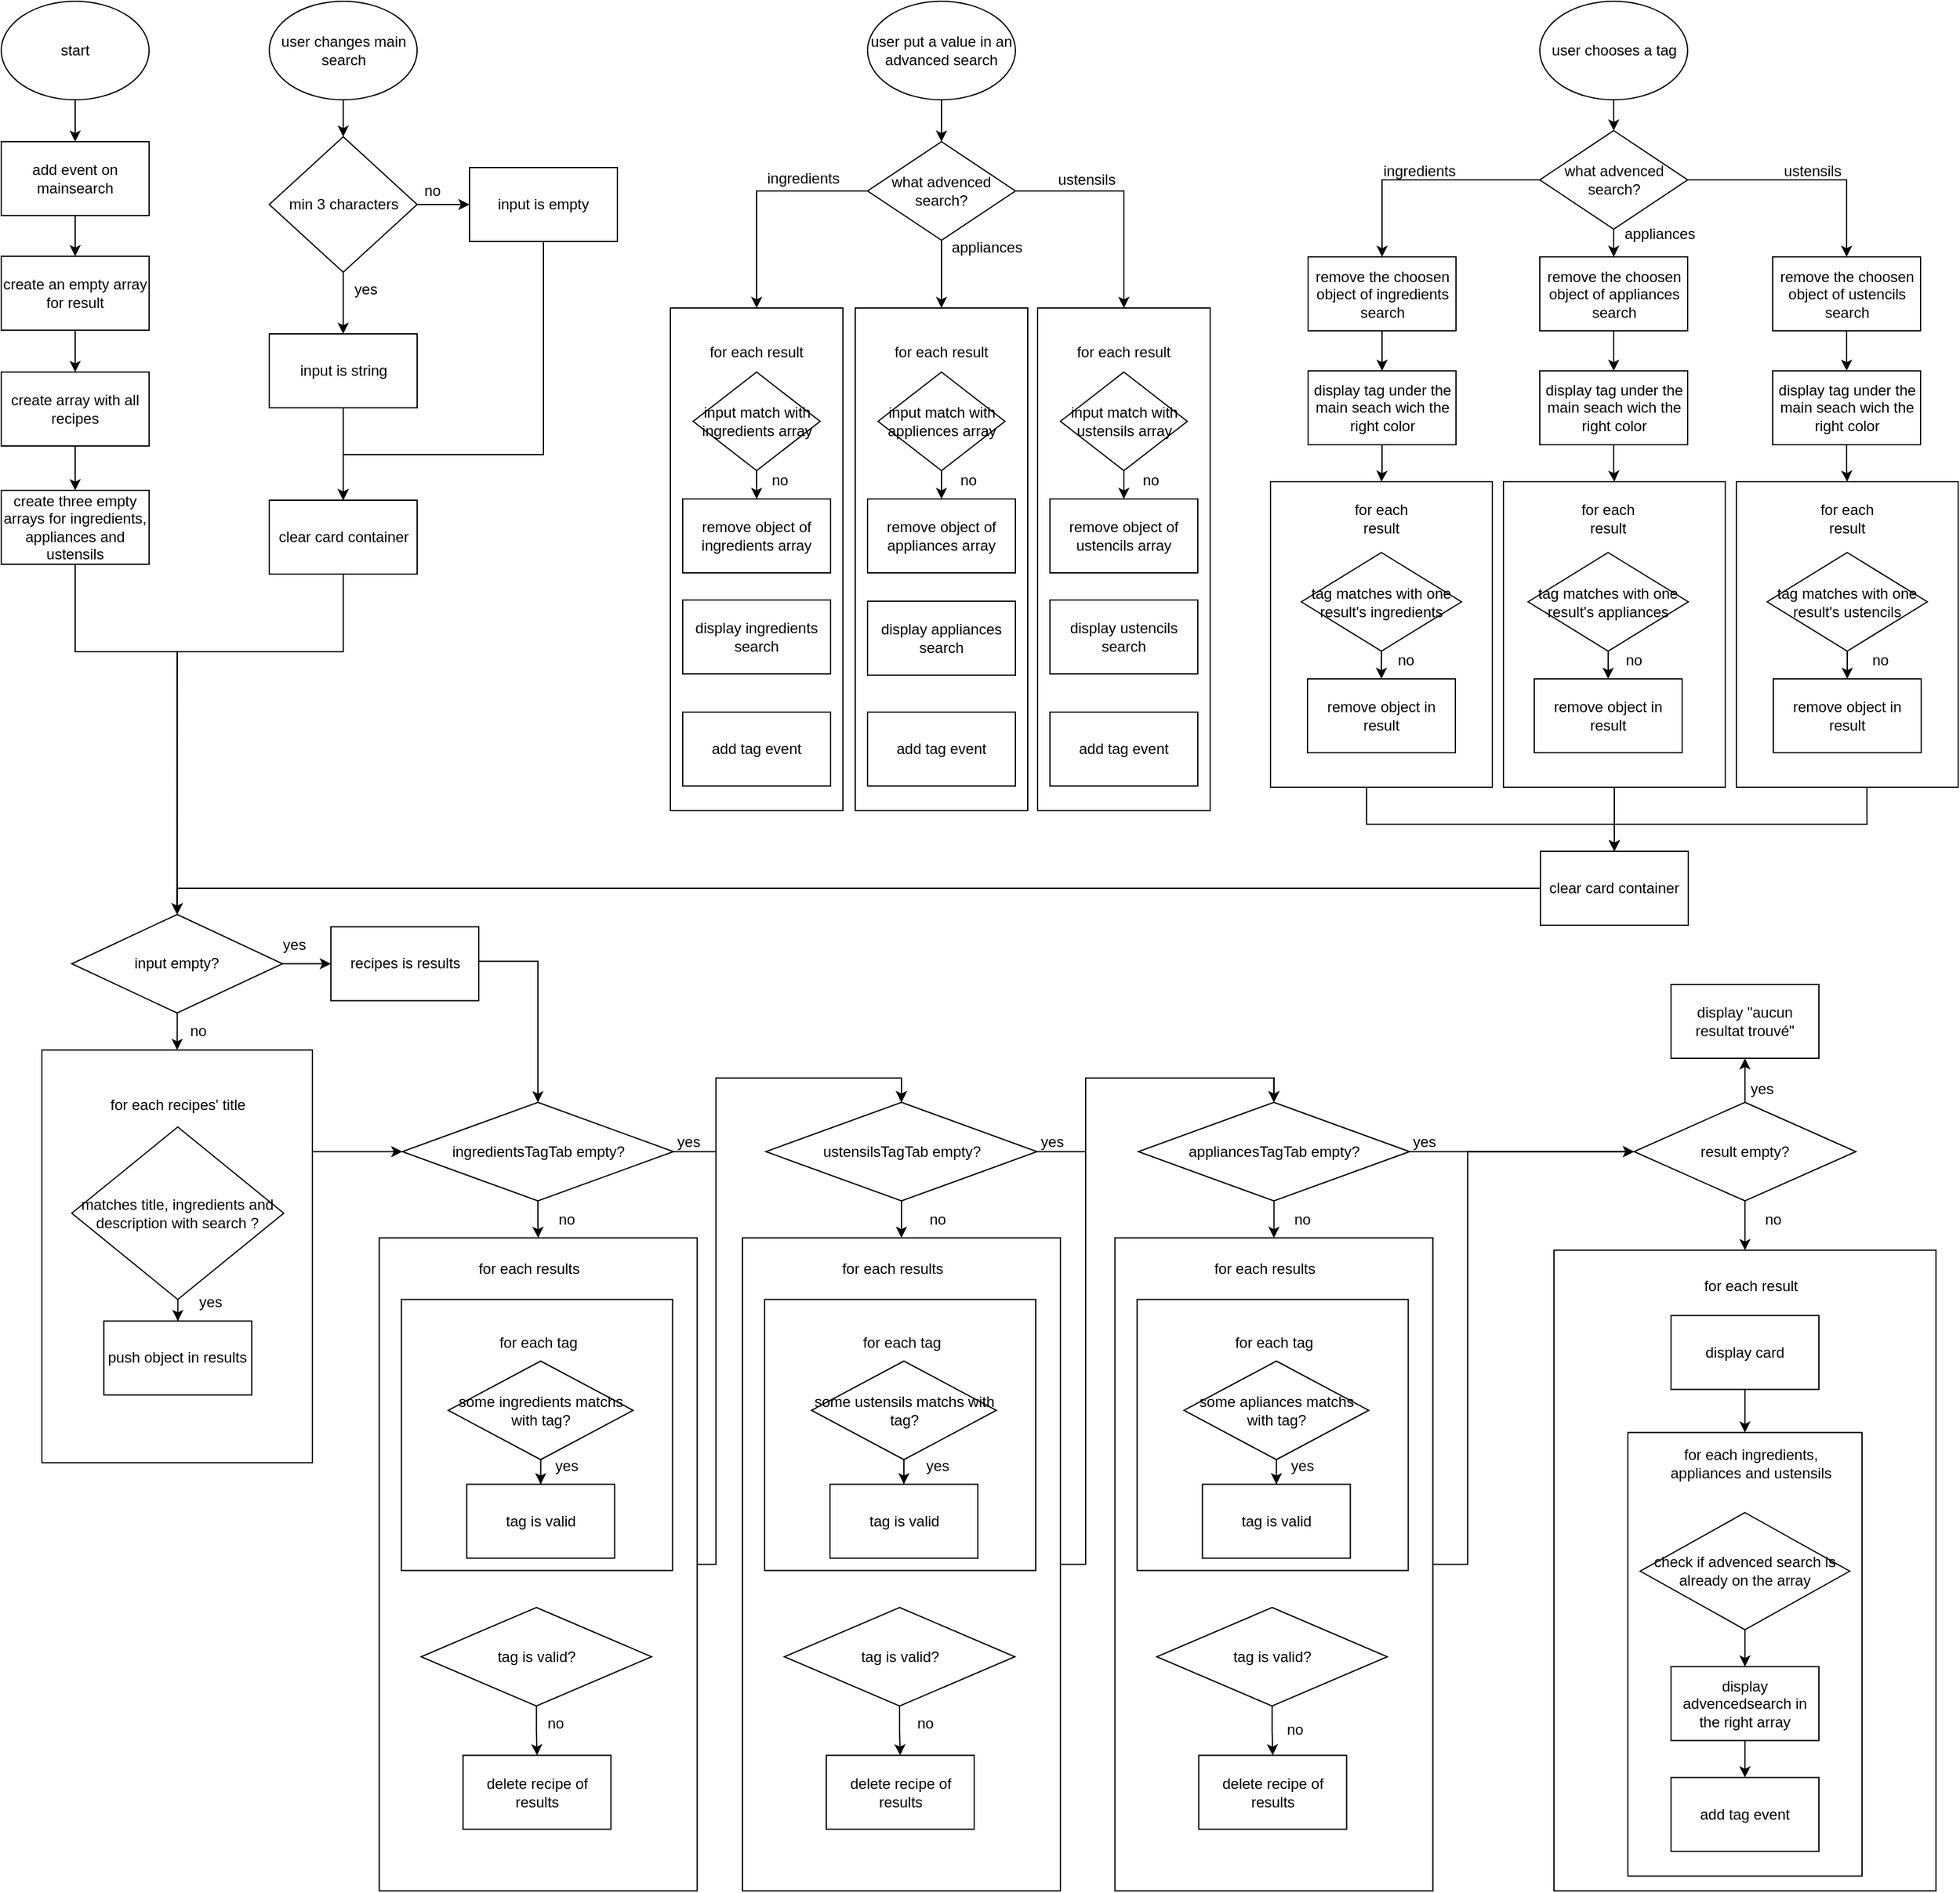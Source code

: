 <mxfile version="20.4.0" type="github">
  <diagram id="KbriIt30uOO37H-ZtImf" name="Page-1">
    <mxGraphModel dx="2417" dy="793" grid="1" gridSize="10" guides="1" tooltips="1" connect="1" arrows="1" fold="1" page="1" pageScale="1" pageWidth="827" pageHeight="1169" math="0" shadow="0">
      <root>
        <mxCell id="0" />
        <mxCell id="1" parent="0" />
        <mxCell id="xCVbTIW3B2MLZQQpv8N_-96" style="edgeStyle=orthogonalEdgeStyle;rounded=0;orthogonalLoop=1;jettySize=auto;html=1;entryX=0.5;entryY=0;entryDx=0;entryDy=0;" edge="1" parent="1" source="xCVbTIW3B2MLZQQpv8N_-14" target="xCVbTIW3B2MLZQQpv8N_-49">
          <mxGeometry relative="1" as="geometry">
            <mxPoint x="-170" y="1290" as="targetPoint" />
            <Array as="points">
              <mxPoint x="-200" y="1321" />
              <mxPoint x="-200" y="926" />
              <mxPoint x="-49" y="926" />
            </Array>
          </mxGeometry>
        </mxCell>
        <mxCell id="xCVbTIW3B2MLZQQpv8N_-14" value="" style="rounded=0;whiteSpace=wrap;html=1;" vertex="1" parent="1">
          <mxGeometry x="-473.25" y="1055.75" width="258" height="530" as="geometry" />
        </mxCell>
        <mxCell id="cJVKDXDCF5ue0vtjtbbO-1" value="" style="rounded=0;whiteSpace=wrap;html=1;" parent="1" vertex="1">
          <mxGeometry x="61" y="301" width="140" height="408" as="geometry" />
        </mxCell>
        <mxCell id="cJVKDXDCF5ue0vtjtbbO-2" style="edgeStyle=orthogonalEdgeStyle;rounded=0;orthogonalLoop=1;jettySize=auto;html=1;entryX=0.5;entryY=0;entryDx=0;entryDy=0;" parent="1" source="cJVKDXDCF5ue0vtjtbbO-3" target="cJVKDXDCF5ue0vtjtbbO-103" edge="1">
          <mxGeometry relative="1" as="geometry" />
        </mxCell>
        <mxCell id="cJVKDXDCF5ue0vtjtbbO-3" value="" style="rounded=0;whiteSpace=wrap;html=1;" parent="1" vertex="1">
          <mxGeometry x="439" y="442" width="180" height="248" as="geometry" />
        </mxCell>
        <mxCell id="cJVKDXDCF5ue0vtjtbbO-4" style="edgeStyle=orthogonalEdgeStyle;rounded=0;orthogonalLoop=1;jettySize=auto;html=1;entryX=0.5;entryY=0;entryDx=0;entryDy=0;" parent="1" source="cJVKDXDCF5ue0vtjtbbO-5" target="cJVKDXDCF5ue0vtjtbbO-103" edge="1">
          <mxGeometry relative="1" as="geometry">
            <Array as="points">
              <mxPoint x="734" y="720" />
              <mxPoint x="529" y="720" />
            </Array>
          </mxGeometry>
        </mxCell>
        <mxCell id="cJVKDXDCF5ue0vtjtbbO-5" value="" style="rounded=0;whiteSpace=wrap;html=1;" parent="1" vertex="1">
          <mxGeometry x="628" y="442" width="180" height="248" as="geometry" />
        </mxCell>
        <mxCell id="cJVKDXDCF5ue0vtjtbbO-6" style="edgeStyle=orthogonalEdgeStyle;rounded=0;orthogonalLoop=1;jettySize=auto;html=1;entryX=0.5;entryY=0;entryDx=0;entryDy=0;" parent="1" source="cJVKDXDCF5ue0vtjtbbO-7" target="cJVKDXDCF5ue0vtjtbbO-20" edge="1">
          <mxGeometry relative="1" as="geometry" />
        </mxCell>
        <mxCell id="cJVKDXDCF5ue0vtjtbbO-7" value="&lt;div&gt;create array with all recipes&lt;/div&gt;" style="rounded=0;whiteSpace=wrap;html=1;" parent="1" vertex="1">
          <mxGeometry x="-780" y="353" width="120" height="60" as="geometry" />
        </mxCell>
        <mxCell id="xCVbTIW3B2MLZQQpv8N_-76" style="edgeStyle=orthogonalEdgeStyle;rounded=0;orthogonalLoop=1;jettySize=auto;html=1;entryX=0.5;entryY=0;entryDx=0;entryDy=0;" edge="1" parent="1" source="cJVKDXDCF5ue0vtjtbbO-20" target="xCVbTIW3B2MLZQQpv8N_-1">
          <mxGeometry relative="1" as="geometry">
            <mxPoint x="-637" y="660" as="targetPoint" />
            <Array as="points">
              <mxPoint x="-720" y="580" />
              <mxPoint x="-637" y="580" />
            </Array>
          </mxGeometry>
        </mxCell>
        <mxCell id="cJVKDXDCF5ue0vtjtbbO-20" value="create three empty arrays for ingredients, appliances and ustensils" style="rounded=0;whiteSpace=wrap;html=1;" parent="1" vertex="1">
          <mxGeometry x="-780" y="449" width="120" height="60" as="geometry" />
        </mxCell>
        <mxCell id="cJVKDXDCF5ue0vtjtbbO-23" style="edgeStyle=orthogonalEdgeStyle;rounded=0;orthogonalLoop=1;jettySize=auto;html=1;entryX=0.5;entryY=0;entryDx=0;entryDy=0;" parent="1" source="cJVKDXDCF5ue0vtjtbbO-24" target="cJVKDXDCF5ue0vtjtbbO-7" edge="1">
          <mxGeometry relative="1" as="geometry" />
        </mxCell>
        <mxCell id="cJVKDXDCF5ue0vtjtbbO-24" value="create an empty array for result" style="rounded=0;whiteSpace=wrap;html=1;" parent="1" vertex="1">
          <mxGeometry x="-780" y="259" width="120" height="60" as="geometry" />
        </mxCell>
        <mxCell id="cJVKDXDCF5ue0vtjtbbO-27" style="edgeStyle=orthogonalEdgeStyle;rounded=0;orthogonalLoop=1;jettySize=auto;html=1;entryX=0.5;entryY=0;entryDx=0;entryDy=0;" parent="1" source="cJVKDXDCF5ue0vtjtbbO-28" target="cJVKDXDCF5ue0vtjtbbO-30" edge="1">
          <mxGeometry relative="1" as="geometry" />
        </mxCell>
        <mxCell id="cJVKDXDCF5ue0vtjtbbO-28" value="user changes main search" style="ellipse;whiteSpace=wrap;html=1;" parent="1" vertex="1">
          <mxGeometry x="-562.5" y="52" width="120" height="80" as="geometry" />
        </mxCell>
        <mxCell id="xCVbTIW3B2MLZQQpv8N_-75" style="edgeStyle=orthogonalEdgeStyle;rounded=0;orthogonalLoop=1;jettySize=auto;html=1;" edge="1" parent="1" source="cJVKDXDCF5ue0vtjtbbO-30" target="xCVbTIW3B2MLZQQpv8N_-73">
          <mxGeometry relative="1" as="geometry" />
        </mxCell>
        <mxCell id="xCVbTIW3B2MLZQQpv8N_-80" style="edgeStyle=orthogonalEdgeStyle;rounded=0;orthogonalLoop=1;jettySize=auto;html=1;entryX=0.5;entryY=0;entryDx=0;entryDy=0;" edge="1" parent="1" source="cJVKDXDCF5ue0vtjtbbO-30" target="xCVbTIW3B2MLZQQpv8N_-72">
          <mxGeometry relative="1" as="geometry" />
        </mxCell>
        <mxCell id="cJVKDXDCF5ue0vtjtbbO-30" value="min 3 characters" style="rhombus;whiteSpace=wrap;html=1;" parent="1" vertex="1">
          <mxGeometry x="-562.5" y="162" width="120" height="110" as="geometry" />
        </mxCell>
        <mxCell id="cJVKDXDCF5ue0vtjtbbO-31" style="edgeStyle=orthogonalEdgeStyle;rounded=0;orthogonalLoop=1;jettySize=auto;html=1;entryX=0.5;entryY=0;entryDx=0;entryDy=0;" parent="1" source="cJVKDXDCF5ue0vtjtbbO-32" target="cJVKDXDCF5ue0vtjtbbO-34" edge="1">
          <mxGeometry relative="1" as="geometry" />
        </mxCell>
        <mxCell id="cJVKDXDCF5ue0vtjtbbO-32" value="start" style="ellipse;whiteSpace=wrap;html=1;" parent="1" vertex="1">
          <mxGeometry x="-780" y="52" width="120" height="80" as="geometry" />
        </mxCell>
        <mxCell id="cJVKDXDCF5ue0vtjtbbO-33" style="edgeStyle=orthogonalEdgeStyle;rounded=0;orthogonalLoop=1;jettySize=auto;html=1;entryX=0.5;entryY=0;entryDx=0;entryDy=0;" parent="1" source="cJVKDXDCF5ue0vtjtbbO-34" target="cJVKDXDCF5ue0vtjtbbO-24" edge="1">
          <mxGeometry relative="1" as="geometry" />
        </mxCell>
        <mxCell id="cJVKDXDCF5ue0vtjtbbO-34" value="add event on mainsearch" style="rounded=0;whiteSpace=wrap;html=1;" parent="1" vertex="1">
          <mxGeometry x="-780" y="166" width="120" height="60" as="geometry" />
        </mxCell>
        <mxCell id="xCVbTIW3B2MLZQQpv8N_-93" style="edgeStyle=orthogonalEdgeStyle;rounded=0;orthogonalLoop=1;jettySize=auto;html=1;" edge="1" parent="1" source="cJVKDXDCF5ue0vtjtbbO-40" target="cJVKDXDCF5ue0vtjtbbO-52">
          <mxGeometry relative="1" as="geometry" />
        </mxCell>
        <mxCell id="xCVbTIW3B2MLZQQpv8N_-94" style="edgeStyle=orthogonalEdgeStyle;rounded=0;orthogonalLoop=1;jettySize=auto;html=1;exitX=0.5;exitY=1;exitDx=0;exitDy=0;" edge="1" parent="1" source="cJVKDXDCF5ue0vtjtbbO-40" target="cJVKDXDCF5ue0vtjtbbO-64">
          <mxGeometry relative="1" as="geometry" />
        </mxCell>
        <mxCell id="cJVKDXDCF5ue0vtjtbbO-40" value="result empty?" style="rhombus;whiteSpace=wrap;html=1;" parent="1" vertex="1">
          <mxGeometry x="545" y="945.75" width="180" height="80" as="geometry" />
        </mxCell>
        <mxCell id="cJVKDXDCF5ue0vtjtbbO-52" value="display &quot;aucun resultat trouvé&quot;" style="rounded=0;whiteSpace=wrap;html=1;" parent="1" vertex="1">
          <mxGeometry x="575" y="850" width="120" height="60" as="geometry" />
        </mxCell>
        <mxCell id="cJVKDXDCF5ue0vtjtbbO-53" style="edgeStyle=orthogonalEdgeStyle;rounded=0;orthogonalLoop=1;jettySize=auto;html=1;entryX=0.5;entryY=0;entryDx=0;entryDy=0;" parent="1" source="cJVKDXDCF5ue0vtjtbbO-54" target="xCVbTIW3B2MLZQQpv8N_-1" edge="1">
          <mxGeometry relative="1" as="geometry">
            <mxPoint x="-502.5" y="554.5" as="targetPoint" />
            <Array as="points">
              <mxPoint x="-502" y="580" />
              <mxPoint x="-637" y="580" />
            </Array>
          </mxGeometry>
        </mxCell>
        <mxCell id="cJVKDXDCF5ue0vtjtbbO-54" value="clear card container" style="rounded=0;whiteSpace=wrap;html=1;" parent="1" vertex="1">
          <mxGeometry x="-562.5" y="457" width="120" height="60" as="geometry" />
        </mxCell>
        <mxCell id="6vNVsLpBP_20VUj0_J83-15" style="edgeStyle=orthogonalEdgeStyle;rounded=0;orthogonalLoop=1;jettySize=auto;html=1;entryX=0.5;entryY=0;entryDx=0;entryDy=0;" parent="1" source="cJVKDXDCF5ue0vtjtbbO-55" target="cJVKDXDCF5ue0vtjtbbO-111" edge="1">
          <mxGeometry relative="1" as="geometry" />
        </mxCell>
        <mxCell id="cJVKDXDCF5ue0vtjtbbO-55" value="user put a value in an advanced search" style="ellipse;whiteSpace=wrap;html=1;" parent="1" vertex="1">
          <mxGeometry x="-77" y="52" width="120" height="80" as="geometry" />
        </mxCell>
        <mxCell id="cJVKDXDCF5ue0vtjtbbO-56" value="" style="rounded=0;whiteSpace=wrap;html=1;" parent="1" vertex="1">
          <mxGeometry x="-237" y="301" width="140" height="408" as="geometry" />
        </mxCell>
        <mxCell id="xCVbTIW3B2MLZQQpv8N_-130" style="edgeStyle=orthogonalEdgeStyle;rounded=0;orthogonalLoop=1;jettySize=auto;html=1;entryX=0.5;entryY=0;entryDx=0;entryDy=0;" edge="1" parent="1" source="cJVKDXDCF5ue0vtjtbbO-57" target="cJVKDXDCF5ue0vtjtbbO-107">
          <mxGeometry relative="1" as="geometry" />
        </mxCell>
        <mxCell id="cJVKDXDCF5ue0vtjtbbO-57" value="input match with ingredients array" style="rhombus;whiteSpace=wrap;html=1;" parent="1" vertex="1">
          <mxGeometry x="-218.5" y="353" width="103" height="80" as="geometry" />
        </mxCell>
        <mxCell id="cJVKDXDCF5ue0vtjtbbO-58" style="edgeStyle=orthogonalEdgeStyle;rounded=0;orthogonalLoop=1;jettySize=auto;html=1;" parent="1" source="cJVKDXDCF5ue0vtjtbbO-59" target="cJVKDXDCF5ue0vtjtbbO-81" edge="1">
          <mxGeometry relative="1" as="geometry" />
        </mxCell>
        <mxCell id="cJVKDXDCF5ue0vtjtbbO-59" value="user chooses a tag" style="ellipse;whiteSpace=wrap;html=1;" parent="1" vertex="1">
          <mxGeometry x="468.5" y="52" width="120" height="80" as="geometry" />
        </mxCell>
        <mxCell id="cJVKDXDCF5ue0vtjtbbO-60" style="edgeStyle=orthogonalEdgeStyle;rounded=0;orthogonalLoop=1;jettySize=auto;html=1;entryX=0.5;entryY=0;entryDx=0;entryDy=0;" parent="1" source="cJVKDXDCF5ue0vtjtbbO-61" target="cJVKDXDCF5ue0vtjtbbO-76" edge="1">
          <mxGeometry relative="1" as="geometry" />
        </mxCell>
        <mxCell id="cJVKDXDCF5ue0vtjtbbO-61" value="display tag under the main seach wich the right color" style="rounded=0;whiteSpace=wrap;html=1;" parent="1" vertex="1">
          <mxGeometry x="280.5" y="352" width="120" height="60" as="geometry" />
        </mxCell>
        <mxCell id="cJVKDXDCF5ue0vtjtbbO-62" style="edgeStyle=orthogonalEdgeStyle;rounded=0;orthogonalLoop=1;jettySize=auto;html=1;entryX=0.5;entryY=0;entryDx=0;entryDy=0;" parent="1" source="cJVKDXDCF5ue0vtjtbbO-63" target="cJVKDXDCF5ue0vtjtbbO-61" edge="1">
          <mxGeometry relative="1" as="geometry" />
        </mxCell>
        <mxCell id="cJVKDXDCF5ue0vtjtbbO-63" value="remove the choosen object of ingredients search" style="rounded=0;whiteSpace=wrap;html=1;" parent="1" vertex="1">
          <mxGeometry x="280.5" y="259.5" width="120" height="60" as="geometry" />
        </mxCell>
        <mxCell id="cJVKDXDCF5ue0vtjtbbO-64" value="" style="rounded=0;whiteSpace=wrap;html=1;" parent="1" vertex="1">
          <mxGeometry x="480" y="1065.75" width="310" height="520" as="geometry" />
        </mxCell>
        <mxCell id="cJVKDXDCF5ue0vtjtbbO-65" value="for each result" style="text;html=1;strokeColor=none;fillColor=none;align=center;verticalAlign=middle;whiteSpace=wrap;rounded=0;" parent="1" vertex="1">
          <mxGeometry x="600" y="1080.25" width="80" height="30" as="geometry" />
        </mxCell>
        <mxCell id="cJVKDXDCF5ue0vtjtbbO-66" style="edgeStyle=orthogonalEdgeStyle;rounded=0;orthogonalLoop=1;jettySize=auto;html=1;entryX=0.5;entryY=0;entryDx=0;entryDy=0;" parent="1" source="cJVKDXDCF5ue0vtjtbbO-67" target="cJVKDXDCF5ue0vtjtbbO-68" edge="1">
          <mxGeometry relative="1" as="geometry" />
        </mxCell>
        <mxCell id="cJVKDXDCF5ue0vtjtbbO-67" value="display card" style="rounded=0;whiteSpace=wrap;html=1;" parent="1" vertex="1">
          <mxGeometry x="575" y="1118.75" width="120" height="60" as="geometry" />
        </mxCell>
        <mxCell id="cJVKDXDCF5ue0vtjtbbO-68" value="" style="rounded=0;whiteSpace=wrap;html=1;" parent="1" vertex="1">
          <mxGeometry x="540" y="1213.75" width="190" height="360" as="geometry" />
        </mxCell>
        <mxCell id="cJVKDXDCF5ue0vtjtbbO-69" style="edgeStyle=orthogonalEdgeStyle;rounded=0;orthogonalLoop=1;jettySize=auto;html=1;" parent="1" source="cJVKDXDCF5ue0vtjtbbO-70" target="cJVKDXDCF5ue0vtjtbbO-74" edge="1">
          <mxGeometry relative="1" as="geometry" />
        </mxCell>
        <mxCell id="cJVKDXDCF5ue0vtjtbbO-70" value="display advencedsearch in the right array" style="rounded=0;whiteSpace=wrap;html=1;" parent="1" vertex="1">
          <mxGeometry x="575" y="1403.75" width="120" height="60" as="geometry" />
        </mxCell>
        <mxCell id="cJVKDXDCF5ue0vtjtbbO-71" style="edgeStyle=orthogonalEdgeStyle;rounded=0;orthogonalLoop=1;jettySize=auto;html=1;" parent="1" source="cJVKDXDCF5ue0vtjtbbO-72" target="cJVKDXDCF5ue0vtjtbbO-70" edge="1">
          <mxGeometry relative="1" as="geometry" />
        </mxCell>
        <mxCell id="cJVKDXDCF5ue0vtjtbbO-72" value="check if advenced search is already on the array" style="rhombus;whiteSpace=wrap;html=1;" parent="1" vertex="1">
          <mxGeometry x="550" y="1278.75" width="170" height="95" as="geometry" />
        </mxCell>
        <mxCell id="cJVKDXDCF5ue0vtjtbbO-73" value="for each ingredients, appliances and ustensils" style="text;html=1;strokeColor=none;fillColor=none;align=center;verticalAlign=middle;whiteSpace=wrap;rounded=0;" parent="1" vertex="1">
          <mxGeometry x="565" y="1223.75" width="150" height="30" as="geometry" />
        </mxCell>
        <mxCell id="cJVKDXDCF5ue0vtjtbbO-74" value="add tag event" style="rounded=0;whiteSpace=wrap;html=1;" parent="1" vertex="1">
          <mxGeometry x="575" y="1493.75" width="120" height="60" as="geometry" />
        </mxCell>
        <mxCell id="cJVKDXDCF5ue0vtjtbbO-75" style="edgeStyle=orthogonalEdgeStyle;rounded=0;orthogonalLoop=1;jettySize=auto;html=1;entryX=0.5;entryY=0;entryDx=0;entryDy=0;" parent="1" source="cJVKDXDCF5ue0vtjtbbO-76" target="cJVKDXDCF5ue0vtjtbbO-103" edge="1">
          <mxGeometry relative="1" as="geometry">
            <Array as="points">
              <mxPoint x="328" y="720" />
              <mxPoint x="529" y="720" />
            </Array>
          </mxGeometry>
        </mxCell>
        <mxCell id="cJVKDXDCF5ue0vtjtbbO-76" value="" style="rounded=0;whiteSpace=wrap;html=1;" parent="1" vertex="1">
          <mxGeometry x="250" y="442" width="180" height="248" as="geometry" />
        </mxCell>
        <mxCell id="cJVKDXDCF5ue0vtjtbbO-77" value="for each result" style="text;html=1;strokeColor=none;fillColor=none;align=center;verticalAlign=middle;whiteSpace=wrap;rounded=0;" parent="1" vertex="1">
          <mxGeometry x="310" y="457" width="60" height="30" as="geometry" />
        </mxCell>
        <mxCell id="cJVKDXDCF5ue0vtjtbbO-78" style="edgeStyle=orthogonalEdgeStyle;rounded=0;orthogonalLoop=1;jettySize=auto;html=1;entryX=0.5;entryY=0;entryDx=0;entryDy=0;" parent="1" source="cJVKDXDCF5ue0vtjtbbO-81" target="cJVKDXDCF5ue0vtjtbbO-63" edge="1">
          <mxGeometry relative="1" as="geometry" />
        </mxCell>
        <mxCell id="cJVKDXDCF5ue0vtjtbbO-79" style="edgeStyle=orthogonalEdgeStyle;rounded=0;orthogonalLoop=1;jettySize=auto;html=1;" parent="1" source="cJVKDXDCF5ue0vtjtbbO-81" target="cJVKDXDCF5ue0vtjtbbO-85" edge="1">
          <mxGeometry relative="1" as="geometry" />
        </mxCell>
        <mxCell id="cJVKDXDCF5ue0vtjtbbO-80" style="edgeStyle=orthogonalEdgeStyle;rounded=0;orthogonalLoop=1;jettySize=auto;html=1;" parent="1" source="cJVKDXDCF5ue0vtjtbbO-81" target="cJVKDXDCF5ue0vtjtbbO-83" edge="1">
          <mxGeometry relative="1" as="geometry" />
        </mxCell>
        <mxCell id="cJVKDXDCF5ue0vtjtbbO-81" value="what advenced search?" style="rhombus;whiteSpace=wrap;html=1;" parent="1" vertex="1">
          <mxGeometry x="468.5" y="157" width="120" height="80" as="geometry" />
        </mxCell>
        <mxCell id="cJVKDXDCF5ue0vtjtbbO-82" value="" style="edgeStyle=orthogonalEdgeStyle;rounded=0;orthogonalLoop=1;jettySize=auto;html=1;" parent="1" source="cJVKDXDCF5ue0vtjtbbO-83" target="cJVKDXDCF5ue0vtjtbbO-97" edge="1">
          <mxGeometry relative="1" as="geometry" />
        </mxCell>
        <mxCell id="cJVKDXDCF5ue0vtjtbbO-83" value="remove the choosen object of appliances search" style="rounded=0;whiteSpace=wrap;html=1;" parent="1" vertex="1">
          <mxGeometry x="468.5" y="259.5" width="120" height="60" as="geometry" />
        </mxCell>
        <mxCell id="cJVKDXDCF5ue0vtjtbbO-84" style="edgeStyle=orthogonalEdgeStyle;rounded=0;orthogonalLoop=1;jettySize=auto;html=1;" parent="1" source="cJVKDXDCF5ue0vtjtbbO-85" target="cJVKDXDCF5ue0vtjtbbO-95" edge="1">
          <mxGeometry relative="1" as="geometry" />
        </mxCell>
        <mxCell id="cJVKDXDCF5ue0vtjtbbO-85" value="remove the choosen object of ustencils search" style="rounded=0;whiteSpace=wrap;html=1;" parent="1" vertex="1">
          <mxGeometry x="657.5" y="259.5" width="120" height="60" as="geometry" />
        </mxCell>
        <mxCell id="cJVKDXDCF5ue0vtjtbbO-86" style="edgeStyle=orthogonalEdgeStyle;rounded=0;orthogonalLoop=1;jettySize=auto;html=1;" parent="1" source="cJVKDXDCF5ue0vtjtbbO-87" target="cJVKDXDCF5ue0vtjtbbO-99" edge="1">
          <mxGeometry relative="1" as="geometry" />
        </mxCell>
        <mxCell id="cJVKDXDCF5ue0vtjtbbO-87" value="tag matches with one result&#39;s ingredients" style="rhombus;whiteSpace=wrap;html=1;" parent="1" vertex="1">
          <mxGeometry x="275" y="499.5" width="130" height="80" as="geometry" />
        </mxCell>
        <mxCell id="cJVKDXDCF5ue0vtjtbbO-88" value="for each result" style="text;html=1;strokeColor=none;fillColor=none;align=center;verticalAlign=middle;whiteSpace=wrap;rounded=0;" parent="1" vertex="1">
          <mxGeometry x="688" y="457" width="60" height="30" as="geometry" />
        </mxCell>
        <mxCell id="cJVKDXDCF5ue0vtjtbbO-89" style="edgeStyle=orthogonalEdgeStyle;rounded=0;orthogonalLoop=1;jettySize=auto;html=1;" parent="1" source="cJVKDXDCF5ue0vtjtbbO-90" target="cJVKDXDCF5ue0vtjtbbO-101" edge="1">
          <mxGeometry relative="1" as="geometry" />
        </mxCell>
        <mxCell id="cJVKDXDCF5ue0vtjtbbO-90" value="tag matches with one result&#39;s ustencils" style="rhombus;whiteSpace=wrap;html=1;" parent="1" vertex="1">
          <mxGeometry x="653" y="499.5" width="130" height="80" as="geometry" />
        </mxCell>
        <mxCell id="cJVKDXDCF5ue0vtjtbbO-91" value="for each result" style="text;html=1;strokeColor=none;fillColor=none;align=center;verticalAlign=middle;whiteSpace=wrap;rounded=0;" parent="1" vertex="1">
          <mxGeometry x="494" y="457" width="60" height="30" as="geometry" />
        </mxCell>
        <mxCell id="cJVKDXDCF5ue0vtjtbbO-92" style="edgeStyle=orthogonalEdgeStyle;rounded=0;orthogonalLoop=1;jettySize=auto;html=1;entryX=0.5;entryY=0;entryDx=0;entryDy=0;" parent="1" source="cJVKDXDCF5ue0vtjtbbO-93" target="cJVKDXDCF5ue0vtjtbbO-100" edge="1">
          <mxGeometry relative="1" as="geometry" />
        </mxCell>
        <mxCell id="cJVKDXDCF5ue0vtjtbbO-93" value="tag matches with one result&#39;s appliances" style="rhombus;whiteSpace=wrap;html=1;" parent="1" vertex="1">
          <mxGeometry x="459" y="499.5" width="130" height="80" as="geometry" />
        </mxCell>
        <mxCell id="cJVKDXDCF5ue0vtjtbbO-94" style="edgeStyle=orthogonalEdgeStyle;rounded=0;orthogonalLoop=1;jettySize=auto;html=1;entryX=0.5;entryY=0;entryDx=0;entryDy=0;" parent="1" source="cJVKDXDCF5ue0vtjtbbO-95" target="cJVKDXDCF5ue0vtjtbbO-5" edge="1">
          <mxGeometry relative="1" as="geometry" />
        </mxCell>
        <mxCell id="cJVKDXDCF5ue0vtjtbbO-95" value="display tag under the main seach wich the right color" style="rounded=0;whiteSpace=wrap;html=1;" parent="1" vertex="1">
          <mxGeometry x="657.5" y="352" width="120" height="60" as="geometry" />
        </mxCell>
        <mxCell id="cJVKDXDCF5ue0vtjtbbO-96" style="edgeStyle=orthogonalEdgeStyle;rounded=0;orthogonalLoop=1;jettySize=auto;html=1;entryX=0.5;entryY=0;entryDx=0;entryDy=0;" parent="1" source="cJVKDXDCF5ue0vtjtbbO-97" target="cJVKDXDCF5ue0vtjtbbO-3" edge="1">
          <mxGeometry relative="1" as="geometry" />
        </mxCell>
        <mxCell id="cJVKDXDCF5ue0vtjtbbO-97" value="display tag under the main seach wich the right color" style="rounded=0;whiteSpace=wrap;html=1;" parent="1" vertex="1">
          <mxGeometry x="468.5" y="352" width="120" height="60" as="geometry" />
        </mxCell>
        <mxCell id="cJVKDXDCF5ue0vtjtbbO-98" value="for each result" style="text;html=1;strokeColor=none;fillColor=none;align=center;verticalAlign=middle;whiteSpace=wrap;rounded=0;" parent="1" vertex="1">
          <mxGeometry x="-207" y="322" width="80" height="30" as="geometry" />
        </mxCell>
        <mxCell id="cJVKDXDCF5ue0vtjtbbO-99" value="remove object in result" style="rounded=0;whiteSpace=wrap;html=1;" parent="1" vertex="1">
          <mxGeometry x="280" y="602" width="120" height="60" as="geometry" />
        </mxCell>
        <mxCell id="cJVKDXDCF5ue0vtjtbbO-100" value="remove object in result" style="rounded=0;whiteSpace=wrap;html=1;" parent="1" vertex="1">
          <mxGeometry x="464" y="602" width="120" height="60" as="geometry" />
        </mxCell>
        <mxCell id="cJVKDXDCF5ue0vtjtbbO-101" value="remove object in result" style="rounded=0;whiteSpace=wrap;html=1;" parent="1" vertex="1">
          <mxGeometry x="658" y="602" width="120" height="60" as="geometry" />
        </mxCell>
        <mxCell id="xCVbTIW3B2MLZQQpv8N_-95" style="edgeStyle=orthogonalEdgeStyle;rounded=0;orthogonalLoop=1;jettySize=auto;html=1;entryX=0.5;entryY=0;entryDx=0;entryDy=0;" edge="1" parent="1" source="cJVKDXDCF5ue0vtjtbbO-103" target="xCVbTIW3B2MLZQQpv8N_-1">
          <mxGeometry relative="1" as="geometry" />
        </mxCell>
        <mxCell id="cJVKDXDCF5ue0vtjtbbO-103" value="clear card container" style="rounded=0;whiteSpace=wrap;html=1;" parent="1" vertex="1">
          <mxGeometry x="469" y="742" width="120" height="60" as="geometry" />
        </mxCell>
        <mxCell id="cJVKDXDCF5ue0vtjtbbO-107" value="remove object of ingredients array" style="rounded=0;whiteSpace=wrap;html=1;" parent="1" vertex="1">
          <mxGeometry x="-227" y="456" width="120" height="60" as="geometry" />
        </mxCell>
        <mxCell id="cJVKDXDCF5ue0vtjtbbO-108" style="edgeStyle=orthogonalEdgeStyle;rounded=0;orthogonalLoop=1;jettySize=auto;html=1;entryX=0.5;entryY=0;entryDx=0;entryDy=0;" parent="1" source="cJVKDXDCF5ue0vtjtbbO-111" target="cJVKDXDCF5ue0vtjtbbO-113" edge="1">
          <mxGeometry relative="1" as="geometry" />
        </mxCell>
        <mxCell id="cJVKDXDCF5ue0vtjtbbO-109" style="edgeStyle=orthogonalEdgeStyle;rounded=0;orthogonalLoop=1;jettySize=auto;html=1;entryX=0.5;entryY=0;entryDx=0;entryDy=0;" parent="1" source="cJVKDXDCF5ue0vtjtbbO-111" target="cJVKDXDCF5ue0vtjtbbO-56" edge="1">
          <mxGeometry relative="1" as="geometry" />
        </mxCell>
        <mxCell id="cJVKDXDCF5ue0vtjtbbO-110" style="edgeStyle=orthogonalEdgeStyle;rounded=0;orthogonalLoop=1;jettySize=auto;html=1;entryX=0.5;entryY=0;entryDx=0;entryDy=0;" parent="1" source="cJVKDXDCF5ue0vtjtbbO-111" target="cJVKDXDCF5ue0vtjtbbO-1" edge="1">
          <mxGeometry relative="1" as="geometry" />
        </mxCell>
        <mxCell id="cJVKDXDCF5ue0vtjtbbO-111" value="what advenced search?" style="rhombus;whiteSpace=wrap;html=1;" parent="1" vertex="1">
          <mxGeometry x="-77" y="166" width="120" height="80" as="geometry" />
        </mxCell>
        <mxCell id="cJVKDXDCF5ue0vtjtbbO-112" value="remove object of ustencils array" style="rounded=0;whiteSpace=wrap;html=1;" parent="1" vertex="1">
          <mxGeometry x="71" y="456" width="120" height="60" as="geometry" />
        </mxCell>
        <mxCell id="cJVKDXDCF5ue0vtjtbbO-113" value="" style="rounded=0;whiteSpace=wrap;html=1;" parent="1" vertex="1">
          <mxGeometry x="-87" y="301" width="140" height="408" as="geometry" />
        </mxCell>
        <mxCell id="xCVbTIW3B2MLZQQpv8N_-131" style="edgeStyle=orthogonalEdgeStyle;rounded=0;orthogonalLoop=1;jettySize=auto;html=1;" edge="1" parent="1" source="cJVKDXDCF5ue0vtjtbbO-114" target="cJVKDXDCF5ue0vtjtbbO-116">
          <mxGeometry relative="1" as="geometry" />
        </mxCell>
        <mxCell id="cJVKDXDCF5ue0vtjtbbO-114" value="input match with appliences array" style="rhombus;whiteSpace=wrap;html=1;" parent="1" vertex="1">
          <mxGeometry x="-68.5" y="353" width="103" height="80" as="geometry" />
        </mxCell>
        <mxCell id="cJVKDXDCF5ue0vtjtbbO-115" value="for each result" style="text;html=1;strokeColor=none;fillColor=none;align=center;verticalAlign=middle;whiteSpace=wrap;rounded=0;" parent="1" vertex="1">
          <mxGeometry x="-57" y="322" width="80" height="30" as="geometry" />
        </mxCell>
        <mxCell id="cJVKDXDCF5ue0vtjtbbO-116" value="remove object of appliances array" style="rounded=0;whiteSpace=wrap;html=1;" parent="1" vertex="1">
          <mxGeometry x="-77" y="456" width="120" height="60" as="geometry" />
        </mxCell>
        <mxCell id="xCVbTIW3B2MLZQQpv8N_-132" style="edgeStyle=orthogonalEdgeStyle;rounded=0;orthogonalLoop=1;jettySize=auto;html=1;" edge="1" parent="1" source="cJVKDXDCF5ue0vtjtbbO-117" target="cJVKDXDCF5ue0vtjtbbO-112">
          <mxGeometry relative="1" as="geometry" />
        </mxCell>
        <mxCell id="cJVKDXDCF5ue0vtjtbbO-117" value="input match with ustensils array" style="rhombus;whiteSpace=wrap;html=1;" parent="1" vertex="1">
          <mxGeometry x="79.5" y="353" width="103" height="80" as="geometry" />
        </mxCell>
        <mxCell id="cJVKDXDCF5ue0vtjtbbO-118" value="for each result" style="text;html=1;strokeColor=none;fillColor=none;align=center;verticalAlign=middle;whiteSpace=wrap;rounded=0;" parent="1" vertex="1">
          <mxGeometry x="91" y="322" width="80" height="30" as="geometry" />
        </mxCell>
        <mxCell id="cJVKDXDCF5ue0vtjtbbO-119" value="display ingredients search" style="rounded=0;whiteSpace=wrap;html=1;" parent="1" vertex="1">
          <mxGeometry x="-227" y="538" width="120" height="60" as="geometry" />
        </mxCell>
        <mxCell id="cJVKDXDCF5ue0vtjtbbO-120" value="display ustencils search" style="rounded=0;whiteSpace=wrap;html=1;" parent="1" vertex="1">
          <mxGeometry x="71" y="538" width="120" height="60" as="geometry" />
        </mxCell>
        <mxCell id="cJVKDXDCF5ue0vtjtbbO-121" value="display appliances search" style="rounded=0;whiteSpace=wrap;html=1;" parent="1" vertex="1">
          <mxGeometry x="-77" y="539" width="120" height="60" as="geometry" />
        </mxCell>
        <mxCell id="cJVKDXDCF5ue0vtjtbbO-122" value="add tag event" style="rounded=0;whiteSpace=wrap;html=1;" parent="1" vertex="1">
          <mxGeometry x="-227" y="629" width="120" height="60" as="geometry" />
        </mxCell>
        <mxCell id="cJVKDXDCF5ue0vtjtbbO-123" value="add tag event" style="rounded=0;whiteSpace=wrap;html=1;" parent="1" vertex="1">
          <mxGeometry x="71" y="629" width="120" height="60" as="geometry" />
        </mxCell>
        <mxCell id="cJVKDXDCF5ue0vtjtbbO-124" value="add tag event" style="rounded=0;whiteSpace=wrap;html=1;" parent="1" vertex="1">
          <mxGeometry x="-77" y="629" width="120" height="60" as="geometry" />
        </mxCell>
        <mxCell id="xCVbTIW3B2MLZQQpv8N_-87" style="edgeStyle=orthogonalEdgeStyle;rounded=0;orthogonalLoop=1;jettySize=auto;html=1;" edge="1" parent="1" source="xCVbTIW3B2MLZQQpv8N_-1" target="xCVbTIW3B2MLZQQpv8N_-3">
          <mxGeometry relative="1" as="geometry" />
        </mxCell>
        <mxCell id="xCVbTIW3B2MLZQQpv8N_-89" style="edgeStyle=orthogonalEdgeStyle;rounded=0;orthogonalLoop=1;jettySize=auto;html=1;entryX=0.5;entryY=0;entryDx=0;entryDy=0;" edge="1" parent="1" source="xCVbTIW3B2MLZQQpv8N_-1" target="xCVbTIW3B2MLZQQpv8N_-6">
          <mxGeometry relative="1" as="geometry" />
        </mxCell>
        <mxCell id="xCVbTIW3B2MLZQQpv8N_-1" value="input empty?" style="rhombus;whiteSpace=wrap;html=1;" vertex="1" parent="1">
          <mxGeometry x="-722.75" y="793.25" width="171" height="80" as="geometry" />
        </mxCell>
        <mxCell id="xCVbTIW3B2MLZQQpv8N_-12" style="edgeStyle=orthogonalEdgeStyle;rounded=0;orthogonalLoop=1;jettySize=auto;html=1;entryX=0;entryY=0.5;entryDx=0;entryDy=0;" edge="1" parent="1" source="xCVbTIW3B2MLZQQpv8N_-6" target="xCVbTIW3B2MLZQQpv8N_-11">
          <mxGeometry relative="1" as="geometry">
            <Array as="points">
              <mxPoint x="-500" y="986.25" />
            </Array>
          </mxGeometry>
        </mxCell>
        <mxCell id="xCVbTIW3B2MLZQQpv8N_-6" value="" style="rounded=0;whiteSpace=wrap;html=1;" vertex="1" parent="1">
          <mxGeometry x="-747" y="903.25" width="219.5" height="335" as="geometry" />
        </mxCell>
        <mxCell id="xCVbTIW3B2MLZQQpv8N_-7" value="for each recipes&#39; title" style="text;html=1;strokeColor=none;fillColor=none;align=center;verticalAlign=middle;whiteSpace=wrap;rounded=0;" vertex="1" parent="1">
          <mxGeometry x="-701.25" y="933.25" width="129" height="30" as="geometry" />
        </mxCell>
        <mxCell id="xCVbTIW3B2MLZQQpv8N_-119" style="edgeStyle=orthogonalEdgeStyle;rounded=0;orthogonalLoop=1;jettySize=auto;html=1;" edge="1" parent="1" source="xCVbTIW3B2MLZQQpv8N_-8" target="xCVbTIW3B2MLZQQpv8N_-9">
          <mxGeometry relative="1" as="geometry" />
        </mxCell>
        <mxCell id="xCVbTIW3B2MLZQQpv8N_-8" value="matches title, ingredients and description with search ?" style="rhombus;whiteSpace=wrap;html=1;" vertex="1" parent="1">
          <mxGeometry x="-722.75" y="965.75" width="172" height="140" as="geometry" />
        </mxCell>
        <mxCell id="xCVbTIW3B2MLZQQpv8N_-9" value="push object in results" style="rounded=0;whiteSpace=wrap;html=1;" vertex="1" parent="1">
          <mxGeometry x="-696.75" y="1123.25" width="120" height="60" as="geometry" />
        </mxCell>
        <mxCell id="xCVbTIW3B2MLZQQpv8N_-70" style="edgeStyle=orthogonalEdgeStyle;rounded=0;orthogonalLoop=1;jettySize=auto;html=1;entryX=0.5;entryY=0;entryDx=0;entryDy=0;" edge="1" parent="1" source="xCVbTIW3B2MLZQQpv8N_-11" target="xCVbTIW3B2MLZQQpv8N_-14">
          <mxGeometry relative="1" as="geometry" />
        </mxCell>
        <mxCell id="xCVbTIW3B2MLZQQpv8N_-97" style="edgeStyle=orthogonalEdgeStyle;rounded=0;orthogonalLoop=1;jettySize=auto;html=1;entryX=0.5;entryY=0;entryDx=0;entryDy=0;" edge="1" parent="1" source="xCVbTIW3B2MLZQQpv8N_-11" target="xCVbTIW3B2MLZQQpv8N_-49">
          <mxGeometry relative="1" as="geometry">
            <Array as="points">
              <mxPoint x="-200" y="986" />
              <mxPoint x="-200" y="926" />
              <mxPoint x="-49" y="926" />
            </Array>
          </mxGeometry>
        </mxCell>
        <mxCell id="xCVbTIW3B2MLZQQpv8N_-11" value="ingredientsTagTab empty?" style="rhombus;whiteSpace=wrap;html=1;" vertex="1" parent="1">
          <mxGeometry x="-454.5" y="945.75" width="220" height="80" as="geometry" />
        </mxCell>
        <mxCell id="xCVbTIW3B2MLZQQpv8N_-15" value="for each results" style="text;html=1;strokeColor=none;fillColor=none;align=center;verticalAlign=middle;whiteSpace=wrap;rounded=0;" vertex="1" parent="1">
          <mxGeometry x="-411.75" y="1065.75" width="121" height="30" as="geometry" />
        </mxCell>
        <mxCell id="xCVbTIW3B2MLZQQpv8N_-16" value="" style="rounded=0;whiteSpace=wrap;html=1;" vertex="1" parent="1">
          <mxGeometry x="-455.25" y="1105.75" width="220" height="220" as="geometry" />
        </mxCell>
        <mxCell id="xCVbTIW3B2MLZQQpv8N_-17" value="for each tag" style="text;html=1;strokeColor=none;fillColor=none;align=center;verticalAlign=middle;whiteSpace=wrap;rounded=0;" vertex="1" parent="1">
          <mxGeometry x="-407.25" y="1125.75" width="126" height="30" as="geometry" />
        </mxCell>
        <mxCell id="xCVbTIW3B2MLZQQpv8N_-22" style="edgeStyle=orthogonalEdgeStyle;rounded=0;orthogonalLoop=1;jettySize=auto;html=1;entryX=0.5;entryY=0;entryDx=0;entryDy=0;" edge="1" parent="1" source="xCVbTIW3B2MLZQQpv8N_-18" target="xCVbTIW3B2MLZQQpv8N_-19">
          <mxGeometry relative="1" as="geometry" />
        </mxCell>
        <mxCell id="xCVbTIW3B2MLZQQpv8N_-18" value="some ingredients matchs with tag?" style="rhombus;whiteSpace=wrap;html=1;" vertex="1" parent="1">
          <mxGeometry x="-417.25" y="1155.75" width="150" height="80" as="geometry" />
        </mxCell>
        <mxCell id="xCVbTIW3B2MLZQQpv8N_-19" value="tag is valid" style="rounded=0;whiteSpace=wrap;html=1;" vertex="1" parent="1">
          <mxGeometry x="-402.25" y="1255.75" width="120" height="60" as="geometry" />
        </mxCell>
        <mxCell id="xCVbTIW3B2MLZQQpv8N_-24" style="edgeStyle=orthogonalEdgeStyle;rounded=0;orthogonalLoop=1;jettySize=auto;html=1;" edge="1" parent="1" source="xCVbTIW3B2MLZQQpv8N_-20" target="xCVbTIW3B2MLZQQpv8N_-23">
          <mxGeometry relative="1" as="geometry" />
        </mxCell>
        <mxCell id="xCVbTIW3B2MLZQQpv8N_-20" value="tag is valid?" style="rhombus;whiteSpace=wrap;html=1;" vertex="1" parent="1">
          <mxGeometry x="-439.25" y="1355.75" width="187" height="80" as="geometry" />
        </mxCell>
        <mxCell id="xCVbTIW3B2MLZQQpv8N_-23" value="delete recipe of results" style="rounded=0;whiteSpace=wrap;html=1;" vertex="1" parent="1">
          <mxGeometry x="-405.25" y="1475.75" width="120" height="60" as="geometry" />
        </mxCell>
        <mxCell id="xCVbTIW3B2MLZQQpv8N_-82" style="edgeStyle=orthogonalEdgeStyle;rounded=0;orthogonalLoop=1;jettySize=auto;html=1;entryX=0.5;entryY=0;entryDx=0;entryDy=0;" edge="1" parent="1" source="xCVbTIW3B2MLZQQpv8N_-48" target="xCVbTIW3B2MLZQQpv8N_-60">
          <mxGeometry relative="1" as="geometry">
            <mxPoint x="155" y="1044.75" as="targetPoint" />
            <Array as="points">
              <mxPoint x="100" y="1321" />
              <mxPoint x="100" y="926" />
              <mxPoint x="253" y="926" />
            </Array>
          </mxGeometry>
        </mxCell>
        <mxCell id="xCVbTIW3B2MLZQQpv8N_-48" value="" style="rounded=0;whiteSpace=wrap;html=1;" vertex="1" parent="1">
          <mxGeometry x="-178.5" y="1055.75" width="258" height="530" as="geometry" />
        </mxCell>
        <mxCell id="xCVbTIW3B2MLZQQpv8N_-83" style="edgeStyle=orthogonalEdgeStyle;rounded=0;orthogonalLoop=1;jettySize=auto;html=1;entryX=0.5;entryY=0;entryDx=0;entryDy=0;" edge="1" parent="1" source="xCVbTIW3B2MLZQQpv8N_-49" target="xCVbTIW3B2MLZQQpv8N_-48">
          <mxGeometry relative="1" as="geometry" />
        </mxCell>
        <mxCell id="xCVbTIW3B2MLZQQpv8N_-98" style="edgeStyle=orthogonalEdgeStyle;rounded=0;orthogonalLoop=1;jettySize=auto;html=1;entryX=0.5;entryY=0;entryDx=0;entryDy=0;" edge="1" parent="1" source="xCVbTIW3B2MLZQQpv8N_-49" target="xCVbTIW3B2MLZQQpv8N_-60">
          <mxGeometry relative="1" as="geometry">
            <Array as="points">
              <mxPoint x="100" y="986" />
              <mxPoint x="100" y="926" />
              <mxPoint x="253" y="926" />
            </Array>
          </mxGeometry>
        </mxCell>
        <mxCell id="xCVbTIW3B2MLZQQpv8N_-49" value="ustensilsTagTab empty?" style="rhombus;whiteSpace=wrap;html=1;" vertex="1" parent="1">
          <mxGeometry x="-159.5" y="945.75" width="220" height="80" as="geometry" />
        </mxCell>
        <mxCell id="xCVbTIW3B2MLZQQpv8N_-50" value="for each results" style="text;html=1;strokeColor=none;fillColor=none;align=center;verticalAlign=middle;whiteSpace=wrap;rounded=0;" vertex="1" parent="1">
          <mxGeometry x="-117" y="1065.75" width="121" height="30" as="geometry" />
        </mxCell>
        <mxCell id="xCVbTIW3B2MLZQQpv8N_-51" value="" style="rounded=0;whiteSpace=wrap;html=1;" vertex="1" parent="1">
          <mxGeometry x="-160.5" y="1105.75" width="220" height="220" as="geometry" />
        </mxCell>
        <mxCell id="xCVbTIW3B2MLZQQpv8N_-52" value="for each tag" style="text;html=1;strokeColor=none;fillColor=none;align=center;verticalAlign=middle;whiteSpace=wrap;rounded=0;" vertex="1" parent="1">
          <mxGeometry x="-112.5" y="1125.75" width="126" height="30" as="geometry" />
        </mxCell>
        <mxCell id="xCVbTIW3B2MLZQQpv8N_-53" style="edgeStyle=orthogonalEdgeStyle;rounded=0;orthogonalLoop=1;jettySize=auto;html=1;entryX=0.5;entryY=0;entryDx=0;entryDy=0;" edge="1" parent="1" source="xCVbTIW3B2MLZQQpv8N_-54" target="xCVbTIW3B2MLZQQpv8N_-55">
          <mxGeometry relative="1" as="geometry" />
        </mxCell>
        <mxCell id="xCVbTIW3B2MLZQQpv8N_-54" value="some ustensils matchs with tag?" style="rhombus;whiteSpace=wrap;html=1;" vertex="1" parent="1">
          <mxGeometry x="-122.5" y="1155.75" width="150" height="80" as="geometry" />
        </mxCell>
        <mxCell id="xCVbTIW3B2MLZQQpv8N_-55" value="tag is valid" style="rounded=0;whiteSpace=wrap;html=1;" vertex="1" parent="1">
          <mxGeometry x="-107.5" y="1255.75" width="120" height="60" as="geometry" />
        </mxCell>
        <mxCell id="xCVbTIW3B2MLZQQpv8N_-56" style="edgeStyle=orthogonalEdgeStyle;rounded=0;orthogonalLoop=1;jettySize=auto;html=1;" edge="1" parent="1" source="xCVbTIW3B2MLZQQpv8N_-57" target="xCVbTIW3B2MLZQQpv8N_-58">
          <mxGeometry relative="1" as="geometry" />
        </mxCell>
        <mxCell id="xCVbTIW3B2MLZQQpv8N_-57" value="tag is valid?" style="rhombus;whiteSpace=wrap;html=1;" vertex="1" parent="1">
          <mxGeometry x="-144.5" y="1355.75" width="187" height="80" as="geometry" />
        </mxCell>
        <mxCell id="xCVbTIW3B2MLZQQpv8N_-58" value="delete recipe of results" style="rounded=0;whiteSpace=wrap;html=1;" vertex="1" parent="1">
          <mxGeometry x="-110.5" y="1475.75" width="120" height="60" as="geometry" />
        </mxCell>
        <mxCell id="xCVbTIW3B2MLZQQpv8N_-91" style="edgeStyle=orthogonalEdgeStyle;rounded=0;orthogonalLoop=1;jettySize=auto;html=1;entryX=0;entryY=0.5;entryDx=0;entryDy=0;" edge="1" parent="1" source="xCVbTIW3B2MLZQQpv8N_-59" target="cJVKDXDCF5ue0vtjtbbO-40">
          <mxGeometry relative="1" as="geometry">
            <mxPoint x="563" y="981.5" as="targetPoint" />
            <Array as="points">
              <mxPoint x="410" y="1321" />
              <mxPoint x="410" y="986" />
            </Array>
          </mxGeometry>
        </mxCell>
        <mxCell id="xCVbTIW3B2MLZQQpv8N_-59" value="" style="rounded=0;whiteSpace=wrap;html=1;" vertex="1" parent="1">
          <mxGeometry x="123.75" y="1055.75" width="258" height="530" as="geometry" />
        </mxCell>
        <mxCell id="xCVbTIW3B2MLZQQpv8N_-84" style="edgeStyle=orthogonalEdgeStyle;rounded=0;orthogonalLoop=1;jettySize=auto;html=1;entryX=0.5;entryY=0;entryDx=0;entryDy=0;" edge="1" parent="1" source="xCVbTIW3B2MLZQQpv8N_-60" target="xCVbTIW3B2MLZQQpv8N_-59">
          <mxGeometry relative="1" as="geometry" />
        </mxCell>
        <mxCell id="xCVbTIW3B2MLZQQpv8N_-139" style="edgeStyle=orthogonalEdgeStyle;rounded=0;orthogonalLoop=1;jettySize=auto;html=1;entryX=0;entryY=0.5;entryDx=0;entryDy=0;" edge="1" parent="1" source="xCVbTIW3B2MLZQQpv8N_-60" target="cJVKDXDCF5ue0vtjtbbO-40">
          <mxGeometry relative="1" as="geometry" />
        </mxCell>
        <mxCell id="xCVbTIW3B2MLZQQpv8N_-60" value="appliancesTagTab empty?" style="rhombus;whiteSpace=wrap;html=1;" vertex="1" parent="1">
          <mxGeometry x="142.75" y="945.75" width="220" height="80" as="geometry" />
        </mxCell>
        <mxCell id="xCVbTIW3B2MLZQQpv8N_-61" value="for each results" style="text;html=1;strokeColor=none;fillColor=none;align=center;verticalAlign=middle;whiteSpace=wrap;rounded=0;" vertex="1" parent="1">
          <mxGeometry x="185.25" y="1065.75" width="121" height="30" as="geometry" />
        </mxCell>
        <mxCell id="xCVbTIW3B2MLZQQpv8N_-62" value="" style="rounded=0;whiteSpace=wrap;html=1;" vertex="1" parent="1">
          <mxGeometry x="141.75" y="1105.75" width="220" height="220" as="geometry" />
        </mxCell>
        <mxCell id="xCVbTIW3B2MLZQQpv8N_-63" value="for each tag" style="text;html=1;strokeColor=none;fillColor=none;align=center;verticalAlign=middle;whiteSpace=wrap;rounded=0;" vertex="1" parent="1">
          <mxGeometry x="189.75" y="1125.75" width="126" height="30" as="geometry" />
        </mxCell>
        <mxCell id="xCVbTIW3B2MLZQQpv8N_-64" style="edgeStyle=orthogonalEdgeStyle;rounded=0;orthogonalLoop=1;jettySize=auto;html=1;entryX=0.5;entryY=0;entryDx=0;entryDy=0;" edge="1" parent="1" source="xCVbTIW3B2MLZQQpv8N_-65" target="xCVbTIW3B2MLZQQpv8N_-66">
          <mxGeometry relative="1" as="geometry" />
        </mxCell>
        <mxCell id="xCVbTIW3B2MLZQQpv8N_-65" value="some apliances matchs with tag?" style="rhombus;whiteSpace=wrap;html=1;" vertex="1" parent="1">
          <mxGeometry x="179.75" y="1155.75" width="150" height="80" as="geometry" />
        </mxCell>
        <mxCell id="xCVbTIW3B2MLZQQpv8N_-66" value="tag is valid" style="rounded=0;whiteSpace=wrap;html=1;" vertex="1" parent="1">
          <mxGeometry x="194.75" y="1255.75" width="120" height="60" as="geometry" />
        </mxCell>
        <mxCell id="xCVbTIW3B2MLZQQpv8N_-67" style="edgeStyle=orthogonalEdgeStyle;rounded=0;orthogonalLoop=1;jettySize=auto;html=1;" edge="1" parent="1" source="xCVbTIW3B2MLZQQpv8N_-68" target="xCVbTIW3B2MLZQQpv8N_-69">
          <mxGeometry relative="1" as="geometry" />
        </mxCell>
        <mxCell id="xCVbTIW3B2MLZQQpv8N_-68" value="tag is valid?" style="rhombus;whiteSpace=wrap;html=1;" vertex="1" parent="1">
          <mxGeometry x="157.75" y="1355.75" width="187" height="80" as="geometry" />
        </mxCell>
        <mxCell id="xCVbTIW3B2MLZQQpv8N_-69" value="delete recipe of results" style="rounded=0;whiteSpace=wrap;html=1;" vertex="1" parent="1">
          <mxGeometry x="191.75" y="1475.75" width="120" height="60" as="geometry" />
        </mxCell>
        <mxCell id="xCVbTIW3B2MLZQQpv8N_-78" style="edgeStyle=orthogonalEdgeStyle;rounded=0;orthogonalLoop=1;jettySize=auto;html=1;" edge="1" parent="1" source="xCVbTIW3B2MLZQQpv8N_-72" target="cJVKDXDCF5ue0vtjtbbO-54">
          <mxGeometry relative="1" as="geometry" />
        </mxCell>
        <mxCell id="xCVbTIW3B2MLZQQpv8N_-72" value="input is string" style="rounded=0;whiteSpace=wrap;html=1;" vertex="1" parent="1">
          <mxGeometry x="-562.5" y="322" width="120" height="60" as="geometry" />
        </mxCell>
        <mxCell id="xCVbTIW3B2MLZQQpv8N_-79" style="edgeStyle=orthogonalEdgeStyle;rounded=0;orthogonalLoop=1;jettySize=auto;html=1;entryX=0.5;entryY=0;entryDx=0;entryDy=0;" edge="1" parent="1" source="xCVbTIW3B2MLZQQpv8N_-73" target="cJVKDXDCF5ue0vtjtbbO-54">
          <mxGeometry relative="1" as="geometry">
            <Array as="points">
              <mxPoint x="-340" y="420" />
              <mxPoint x="-502" y="420" />
            </Array>
          </mxGeometry>
        </mxCell>
        <mxCell id="xCVbTIW3B2MLZQQpv8N_-73" value="input is empty" style="rounded=0;whiteSpace=wrap;html=1;" vertex="1" parent="1">
          <mxGeometry x="-400" y="187" width="120" height="60" as="geometry" />
        </mxCell>
        <mxCell id="xCVbTIW3B2MLZQQpv8N_-88" style="edgeStyle=orthogonalEdgeStyle;rounded=0;orthogonalLoop=1;jettySize=auto;html=1;entryX=0.5;entryY=0;entryDx=0;entryDy=0;" edge="1" parent="1" source="xCVbTIW3B2MLZQQpv8N_-3" target="xCVbTIW3B2MLZQQpv8N_-11">
          <mxGeometry relative="1" as="geometry">
            <Array as="points">
              <mxPoint x="-344" y="831.25" />
            </Array>
          </mxGeometry>
        </mxCell>
        <mxCell id="xCVbTIW3B2MLZQQpv8N_-3" value="recipes is results" style="rounded=0;whiteSpace=wrap;html=1;" vertex="1" parent="1">
          <mxGeometry x="-512.5" y="803.25" width="120" height="60" as="geometry" />
        </mxCell>
        <mxCell id="xCVbTIW3B2MLZQQpv8N_-99" value="no" style="text;html=1;strokeColor=none;fillColor=none;align=center;verticalAlign=middle;whiteSpace=wrap;rounded=0;" vertex="1" parent="1">
          <mxGeometry x="-350.75" y="1026" width="60" height="30" as="geometry" />
        </mxCell>
        <mxCell id="xCVbTIW3B2MLZQQpv8N_-111" value="no" style="text;html=1;strokeColor=none;fillColor=none;align=center;verticalAlign=middle;whiteSpace=wrap;rounded=0;" vertex="1" parent="1">
          <mxGeometry x="-50.5" y="1026" width="60" height="30" as="geometry" />
        </mxCell>
        <mxCell id="xCVbTIW3B2MLZQQpv8N_-112" value="no" style="text;html=1;strokeColor=none;fillColor=none;align=center;verticalAlign=middle;whiteSpace=wrap;rounded=0;" vertex="1" parent="1">
          <mxGeometry x="246.25" y="1025.75" width="60" height="30" as="geometry" />
        </mxCell>
        <mxCell id="xCVbTIW3B2MLZQQpv8N_-113" value="no" style="text;html=1;strokeColor=none;fillColor=none;align=center;verticalAlign=middle;whiteSpace=wrap;rounded=0;" vertex="1" parent="1">
          <mxGeometry x="628" y="1026" width="60" height="30" as="geometry" />
        </mxCell>
        <mxCell id="xCVbTIW3B2MLZQQpv8N_-114" value="no" style="text;html=1;strokeColor=none;fillColor=none;align=center;verticalAlign=middle;whiteSpace=wrap;rounded=0;" vertex="1" parent="1">
          <mxGeometry x="-360" y="1434.5" width="60" height="30" as="geometry" />
        </mxCell>
        <mxCell id="xCVbTIW3B2MLZQQpv8N_-115" value="no" style="text;html=1;strokeColor=none;fillColor=none;align=center;verticalAlign=middle;whiteSpace=wrap;rounded=0;" vertex="1" parent="1">
          <mxGeometry x="-60" y="1434.5" width="60" height="30" as="geometry" />
        </mxCell>
        <mxCell id="xCVbTIW3B2MLZQQpv8N_-116" value="no" style="text;html=1;strokeColor=none;fillColor=none;align=center;verticalAlign=middle;whiteSpace=wrap;rounded=0;" vertex="1" parent="1">
          <mxGeometry x="240" y="1440" width="60" height="30" as="geometry" />
        </mxCell>
        <mxCell id="xCVbTIW3B2MLZQQpv8N_-118" value="no" style="text;html=1;strokeColor=none;fillColor=none;align=center;verticalAlign=middle;whiteSpace=wrap;rounded=0;" vertex="1" parent="1">
          <mxGeometry x="-650" y="873.25" width="60" height="30" as="geometry" />
        </mxCell>
        <mxCell id="xCVbTIW3B2MLZQQpv8N_-120" value="no" style="text;html=1;strokeColor=none;fillColor=none;align=center;verticalAlign=middle;whiteSpace=wrap;rounded=0;" vertex="1" parent="1">
          <mxGeometry x="-460" y="191" width="60" height="30" as="geometry" />
        </mxCell>
        <mxCell id="xCVbTIW3B2MLZQQpv8N_-122" value="no" style="text;html=1;strokeColor=none;fillColor=none;align=center;verticalAlign=middle;whiteSpace=wrap;rounded=0;" vertex="1" parent="1">
          <mxGeometry x="-178.5" y="426" width="60" height="30" as="geometry" />
        </mxCell>
        <mxCell id="xCVbTIW3B2MLZQQpv8N_-123" value="no" style="text;html=1;strokeColor=none;fillColor=none;align=center;verticalAlign=middle;whiteSpace=wrap;rounded=0;" vertex="1" parent="1">
          <mxGeometry x="-25.5" y="426" width="60" height="30" as="geometry" />
        </mxCell>
        <mxCell id="xCVbTIW3B2MLZQQpv8N_-124" value="no" style="text;html=1;strokeColor=none;fillColor=none;align=center;verticalAlign=middle;whiteSpace=wrap;rounded=0;" vertex="1" parent="1">
          <mxGeometry x="122.5" y="426" width="60" height="30" as="geometry" />
        </mxCell>
        <mxCell id="xCVbTIW3B2MLZQQpv8N_-125" value="no" style="text;html=1;strokeColor=none;fillColor=none;align=center;verticalAlign=middle;whiteSpace=wrap;rounded=0;" vertex="1" parent="1">
          <mxGeometry x="329.75" y="572" width="60" height="30" as="geometry" />
        </mxCell>
        <mxCell id="xCVbTIW3B2MLZQQpv8N_-126" value="no" style="text;html=1;strokeColor=none;fillColor=none;align=center;verticalAlign=middle;whiteSpace=wrap;rounded=0;" vertex="1" parent="1">
          <mxGeometry x="515" y="572" width="60" height="30" as="geometry" />
        </mxCell>
        <mxCell id="xCVbTIW3B2MLZQQpv8N_-127" value="no" style="text;html=1;strokeColor=none;fillColor=none;align=center;verticalAlign=middle;whiteSpace=wrap;rounded=0;" vertex="1" parent="1">
          <mxGeometry x="715" y="572" width="60" height="30" as="geometry" />
        </mxCell>
        <mxCell id="xCVbTIW3B2MLZQQpv8N_-133" value="yes" style="text;html=1;strokeColor=none;fillColor=none;align=center;verticalAlign=middle;whiteSpace=wrap;rounded=0;" vertex="1" parent="1">
          <mxGeometry x="-514.5" y="271" width="60" height="30" as="geometry" />
        </mxCell>
        <mxCell id="xCVbTIW3B2MLZQQpv8N_-134" value="yes" style="text;html=1;strokeColor=none;fillColor=none;align=center;verticalAlign=middle;whiteSpace=wrap;rounded=0;" vertex="1" parent="1">
          <mxGeometry x="-572.25" y="803.25" width="60" height="30" as="geometry" />
        </mxCell>
        <mxCell id="xCVbTIW3B2MLZQQpv8N_-135" value="yes" style="text;html=1;strokeColor=none;fillColor=none;align=center;verticalAlign=middle;whiteSpace=wrap;rounded=0;" vertex="1" parent="1">
          <mxGeometry x="-640" y="1093.25" width="60" height="30" as="geometry" />
        </mxCell>
        <mxCell id="xCVbTIW3B2MLZQQpv8N_-136" value="yes" style="text;html=1;strokeColor=none;fillColor=none;align=center;verticalAlign=middle;whiteSpace=wrap;rounded=0;" vertex="1" parent="1">
          <mxGeometry x="-252.25" y="963.25" width="60" height="30" as="geometry" />
        </mxCell>
        <mxCell id="xCVbTIW3B2MLZQQpv8N_-137" value="yes" style="text;html=1;strokeColor=none;fillColor=none;align=center;verticalAlign=middle;whiteSpace=wrap;rounded=0;" vertex="1" parent="1">
          <mxGeometry x="42.5" y="963.25" width="60" height="30" as="geometry" />
        </mxCell>
        <mxCell id="xCVbTIW3B2MLZQQpv8N_-138" value="yes" style="text;html=1;strokeColor=none;fillColor=none;align=center;verticalAlign=middle;whiteSpace=wrap;rounded=0;" vertex="1" parent="1">
          <mxGeometry x="345" y="963.25" width="60" height="30" as="geometry" />
        </mxCell>
        <mxCell id="xCVbTIW3B2MLZQQpv8N_-140" value="yes" style="text;html=1;strokeColor=none;fillColor=none;align=center;verticalAlign=middle;whiteSpace=wrap;rounded=0;" vertex="1" parent="1">
          <mxGeometry x="-350.75" y="1225.75" width="60" height="30" as="geometry" />
        </mxCell>
        <mxCell id="xCVbTIW3B2MLZQQpv8N_-141" value="yes" style="text;html=1;strokeColor=none;fillColor=none;align=center;verticalAlign=middle;whiteSpace=wrap;rounded=0;" vertex="1" parent="1">
          <mxGeometry x="-50.5" y="1225.75" width="60" height="30" as="geometry" />
        </mxCell>
        <mxCell id="xCVbTIW3B2MLZQQpv8N_-142" value="yes" style="text;html=1;strokeColor=none;fillColor=none;align=center;verticalAlign=middle;whiteSpace=wrap;rounded=0;" vertex="1" parent="1">
          <mxGeometry x="246.25" y="1225.75" width="60" height="30" as="geometry" />
        </mxCell>
        <mxCell id="xCVbTIW3B2MLZQQpv8N_-143" value="yes" style="text;html=1;strokeColor=none;fillColor=none;align=center;verticalAlign=middle;whiteSpace=wrap;rounded=0;" vertex="1" parent="1">
          <mxGeometry x="619" y="920" width="60" height="30" as="geometry" />
        </mxCell>
        <mxCell id="xCVbTIW3B2MLZQQpv8N_-144" value="ustensils" style="text;html=1;strokeColor=none;fillColor=none;align=center;verticalAlign=middle;whiteSpace=wrap;rounded=0;" vertex="1" parent="1">
          <mxGeometry x="71" y="182" width="60" height="30" as="geometry" />
        </mxCell>
        <mxCell id="xCVbTIW3B2MLZQQpv8N_-145" value="appliances" style="text;html=1;strokeColor=none;fillColor=none;align=center;verticalAlign=middle;whiteSpace=wrap;rounded=0;" vertex="1" parent="1">
          <mxGeometry x="-10" y="237" width="60" height="30" as="geometry" />
        </mxCell>
        <mxCell id="xCVbTIW3B2MLZQQpv8N_-146" value="ingredients" style="text;html=1;strokeColor=none;fillColor=none;align=center;verticalAlign=middle;whiteSpace=wrap;rounded=0;" vertex="1" parent="1">
          <mxGeometry x="-159.5" y="181" width="60" height="30" as="geometry" />
        </mxCell>
        <mxCell id="xCVbTIW3B2MLZQQpv8N_-147" value="ustensils" style="text;html=1;strokeColor=none;fillColor=none;align=center;verticalAlign=middle;whiteSpace=wrap;rounded=0;" vertex="1" parent="1">
          <mxGeometry x="660" y="175" width="60" height="30" as="geometry" />
        </mxCell>
        <mxCell id="xCVbTIW3B2MLZQQpv8N_-148" value="appliances" style="text;html=1;strokeColor=none;fillColor=none;align=center;verticalAlign=middle;whiteSpace=wrap;rounded=0;" vertex="1" parent="1">
          <mxGeometry x="536" y="226" width="60" height="30" as="geometry" />
        </mxCell>
        <mxCell id="xCVbTIW3B2MLZQQpv8N_-149" value="ingredients" style="text;html=1;strokeColor=none;fillColor=none;align=center;verticalAlign=middle;whiteSpace=wrap;rounded=0;" vertex="1" parent="1">
          <mxGeometry x="340.5" y="175" width="60" height="30" as="geometry" />
        </mxCell>
      </root>
    </mxGraphModel>
  </diagram>
</mxfile>
